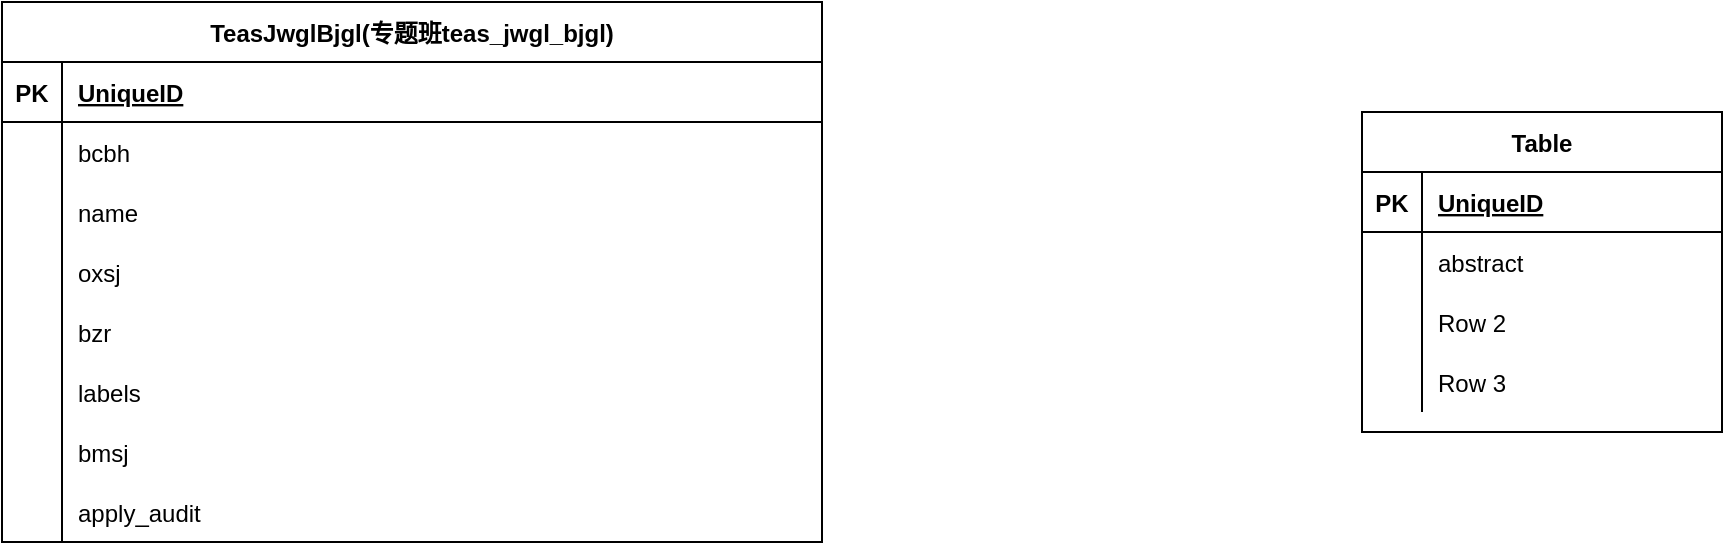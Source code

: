 <mxfile version="14.6.13" type="device"><diagram id="-XT7lqVoC6-O75ZKK7OO" name="第 1 页"><mxGraphModel dx="1072" dy="792" grid="1" gridSize="10" guides="1" tooltips="1" connect="1" arrows="1" fold="1" page="1" pageScale="1" pageWidth="3300" pageHeight="4681" math="0" shadow="0"><root><mxCell id="0"/><mxCell id="1" parent="0"/><mxCell id="koLDO6SWNbWMgEQploEb-1" value="TeasJwglBjgl(专题班teas_jwgl_bjgl)" style="shape=table;startSize=30;container=1;collapsible=1;childLayout=tableLayout;fixedRows=1;rowLines=0;fontStyle=1;align=center;resizeLast=1;" vertex="1" parent="1"><mxGeometry x="440" y="420" width="410" height="270" as="geometry"/></mxCell><mxCell id="koLDO6SWNbWMgEQploEb-2" value="" style="shape=partialRectangle;collapsible=0;dropTarget=0;pointerEvents=0;fillColor=none;top=0;left=0;bottom=1;right=0;points=[[0,0.5],[1,0.5]];portConstraint=eastwest;" vertex="1" parent="koLDO6SWNbWMgEQploEb-1"><mxGeometry y="30" width="410" height="30" as="geometry"/></mxCell><mxCell id="koLDO6SWNbWMgEQploEb-3" value="PK" style="shape=partialRectangle;connectable=0;fillColor=none;top=0;left=0;bottom=0;right=0;fontStyle=1;overflow=hidden;" vertex="1" parent="koLDO6SWNbWMgEQploEb-2"><mxGeometry width="30" height="30" as="geometry"/></mxCell><mxCell id="koLDO6SWNbWMgEQploEb-4" value="UniqueID" style="shape=partialRectangle;connectable=0;fillColor=none;top=0;left=0;bottom=0;right=0;align=left;spacingLeft=6;fontStyle=5;overflow=hidden;" vertex="1" parent="koLDO6SWNbWMgEQploEb-2"><mxGeometry x="30" width="380" height="30" as="geometry"/></mxCell><mxCell id="koLDO6SWNbWMgEQploEb-5" value="" style="shape=partialRectangle;collapsible=0;dropTarget=0;pointerEvents=0;fillColor=none;top=0;left=0;bottom=0;right=0;points=[[0,0.5],[1,0.5]];portConstraint=eastwest;" vertex="1" parent="koLDO6SWNbWMgEQploEb-1"><mxGeometry y="60" width="410" height="30" as="geometry"/></mxCell><mxCell id="koLDO6SWNbWMgEQploEb-6" value="" style="shape=partialRectangle;connectable=0;fillColor=none;top=0;left=0;bottom=0;right=0;editable=1;overflow=hidden;" vertex="1" parent="koLDO6SWNbWMgEQploEb-5"><mxGeometry width="30" height="30" as="geometry"/></mxCell><mxCell id="koLDO6SWNbWMgEQploEb-7" value="bcbh" style="shape=partialRectangle;connectable=0;fillColor=none;top=0;left=0;bottom=0;right=0;align=left;spacingLeft=6;overflow=hidden;" vertex="1" parent="koLDO6SWNbWMgEQploEb-5"><mxGeometry x="30" width="380" height="30" as="geometry"/></mxCell><mxCell id="koLDO6SWNbWMgEQploEb-8" value="" style="shape=partialRectangle;collapsible=0;dropTarget=0;pointerEvents=0;fillColor=none;top=0;left=0;bottom=0;right=0;points=[[0,0.5],[1,0.5]];portConstraint=eastwest;" vertex="1" parent="koLDO6SWNbWMgEQploEb-1"><mxGeometry y="90" width="410" height="30" as="geometry"/></mxCell><mxCell id="koLDO6SWNbWMgEQploEb-9" value="" style="shape=partialRectangle;connectable=0;fillColor=none;top=0;left=0;bottom=0;right=0;editable=1;overflow=hidden;" vertex="1" parent="koLDO6SWNbWMgEQploEb-8"><mxGeometry width="30" height="30" as="geometry"/></mxCell><mxCell id="koLDO6SWNbWMgEQploEb-10" value="name" style="shape=partialRectangle;connectable=0;fillColor=none;top=0;left=0;bottom=0;right=0;align=left;spacingLeft=6;overflow=hidden;" vertex="1" parent="koLDO6SWNbWMgEQploEb-8"><mxGeometry x="30" width="380" height="30" as="geometry"/></mxCell><mxCell id="koLDO6SWNbWMgEQploEb-11" value="" style="shape=partialRectangle;collapsible=0;dropTarget=0;pointerEvents=0;fillColor=none;top=0;left=0;bottom=0;right=0;points=[[0,0.5],[1,0.5]];portConstraint=eastwest;" vertex="1" parent="koLDO6SWNbWMgEQploEb-1"><mxGeometry y="120" width="410" height="30" as="geometry"/></mxCell><mxCell id="koLDO6SWNbWMgEQploEb-12" value="" style="shape=partialRectangle;connectable=0;fillColor=none;top=0;left=0;bottom=0;right=0;editable=1;overflow=hidden;" vertex="1" parent="koLDO6SWNbWMgEQploEb-11"><mxGeometry width="30" height="30" as="geometry"/></mxCell><mxCell id="koLDO6SWNbWMgEQploEb-13" value="oxsj" style="shape=partialRectangle;connectable=0;fillColor=none;top=0;left=0;bottom=0;right=0;align=left;spacingLeft=6;overflow=hidden;" vertex="1" parent="koLDO6SWNbWMgEQploEb-11"><mxGeometry x="30" width="380" height="30" as="geometry"/></mxCell><mxCell id="koLDO6SWNbWMgEQploEb-14" value="" style="shape=partialRectangle;collapsible=0;dropTarget=0;pointerEvents=0;fillColor=none;top=0;left=0;bottom=0;right=0;points=[[0,0.5],[1,0.5]];portConstraint=eastwest;" vertex="1" parent="koLDO6SWNbWMgEQploEb-1"><mxGeometry y="150" width="410" height="30" as="geometry"/></mxCell><mxCell id="koLDO6SWNbWMgEQploEb-15" value="" style="shape=partialRectangle;connectable=0;fillColor=none;top=0;left=0;bottom=0;right=0;editable=1;overflow=hidden;" vertex="1" parent="koLDO6SWNbWMgEQploEb-14"><mxGeometry width="30" height="30" as="geometry"/></mxCell><mxCell id="koLDO6SWNbWMgEQploEb-16" value="bzr" style="shape=partialRectangle;connectable=0;fillColor=none;top=0;left=0;bottom=0;right=0;align=left;spacingLeft=6;overflow=hidden;" vertex="1" parent="koLDO6SWNbWMgEQploEb-14"><mxGeometry x="30" width="380" height="30" as="geometry"/></mxCell><mxCell id="koLDO6SWNbWMgEQploEb-17" value="" style="shape=partialRectangle;collapsible=0;dropTarget=0;pointerEvents=0;fillColor=none;top=0;left=0;bottom=0;right=0;points=[[0,0.5],[1,0.5]];portConstraint=eastwest;" vertex="1" parent="koLDO6SWNbWMgEQploEb-1"><mxGeometry y="180" width="410" height="30" as="geometry"/></mxCell><mxCell id="koLDO6SWNbWMgEQploEb-18" value="" style="shape=partialRectangle;connectable=0;fillColor=none;top=0;left=0;bottom=0;right=0;editable=1;overflow=hidden;" vertex="1" parent="koLDO6SWNbWMgEQploEb-17"><mxGeometry width="30" height="30" as="geometry"/></mxCell><mxCell id="koLDO6SWNbWMgEQploEb-19" value="labels" style="shape=partialRectangle;connectable=0;fillColor=none;top=0;left=0;bottom=0;right=0;align=left;spacingLeft=6;overflow=hidden;" vertex="1" parent="koLDO6SWNbWMgEQploEb-17"><mxGeometry x="30" width="380" height="30" as="geometry"/></mxCell><mxCell id="koLDO6SWNbWMgEQploEb-20" value="" style="shape=partialRectangle;collapsible=0;dropTarget=0;pointerEvents=0;fillColor=none;top=0;left=0;bottom=0;right=0;points=[[0,0.5],[1,0.5]];portConstraint=eastwest;" vertex="1" parent="koLDO6SWNbWMgEQploEb-1"><mxGeometry y="210" width="410" height="30" as="geometry"/></mxCell><mxCell id="koLDO6SWNbWMgEQploEb-21" value="" style="shape=partialRectangle;connectable=0;fillColor=none;top=0;left=0;bottom=0;right=0;editable=1;overflow=hidden;" vertex="1" parent="koLDO6SWNbWMgEQploEb-20"><mxGeometry width="30" height="30" as="geometry"/></mxCell><mxCell id="koLDO6SWNbWMgEQploEb-22" value="bmsj" style="shape=partialRectangle;connectable=0;fillColor=none;top=0;left=0;bottom=0;right=0;align=left;spacingLeft=6;overflow=hidden;" vertex="1" parent="koLDO6SWNbWMgEQploEb-20"><mxGeometry x="30" width="380" height="30" as="geometry"/></mxCell><mxCell id="koLDO6SWNbWMgEQploEb-23" value="" style="shape=partialRectangle;collapsible=0;dropTarget=0;pointerEvents=0;fillColor=none;top=0;left=0;bottom=0;right=0;points=[[0,0.5],[1,0.5]];portConstraint=eastwest;" vertex="1" parent="koLDO6SWNbWMgEQploEb-1"><mxGeometry y="240" width="410" height="30" as="geometry"/></mxCell><mxCell id="koLDO6SWNbWMgEQploEb-24" value="" style="shape=partialRectangle;connectable=0;fillColor=none;top=0;left=0;bottom=0;right=0;editable=1;overflow=hidden;" vertex="1" parent="koLDO6SWNbWMgEQploEb-23"><mxGeometry width="30" height="30" as="geometry"/></mxCell><mxCell id="koLDO6SWNbWMgEQploEb-25" value="apply_audit" style="shape=partialRectangle;connectable=0;fillColor=none;top=0;left=0;bottom=0;right=0;align=left;spacingLeft=6;overflow=hidden;" vertex="1" parent="koLDO6SWNbWMgEQploEb-23"><mxGeometry x="30" width="380" height="30" as="geometry"/></mxCell><mxCell id="koLDO6SWNbWMgEQploEb-26" value="Table" style="shape=table;startSize=30;container=1;collapsible=1;childLayout=tableLayout;fixedRows=1;rowLines=0;fontStyle=1;align=center;resizeLast=1;" vertex="1" parent="1"><mxGeometry x="1120" y="475" width="180" height="160" as="geometry"/></mxCell><mxCell id="koLDO6SWNbWMgEQploEb-27" value="" style="shape=partialRectangle;collapsible=0;dropTarget=0;pointerEvents=0;fillColor=none;top=0;left=0;bottom=1;right=0;points=[[0,0.5],[1,0.5]];portConstraint=eastwest;" vertex="1" parent="koLDO6SWNbWMgEQploEb-26"><mxGeometry y="30" width="180" height="30" as="geometry"/></mxCell><mxCell id="koLDO6SWNbWMgEQploEb-28" value="PK" style="shape=partialRectangle;connectable=0;fillColor=none;top=0;left=0;bottom=0;right=0;fontStyle=1;overflow=hidden;" vertex="1" parent="koLDO6SWNbWMgEQploEb-27"><mxGeometry width="30" height="30" as="geometry"/></mxCell><mxCell id="koLDO6SWNbWMgEQploEb-29" value="UniqueID" style="shape=partialRectangle;connectable=0;fillColor=none;top=0;left=0;bottom=0;right=0;align=left;spacingLeft=6;fontStyle=5;overflow=hidden;" vertex="1" parent="koLDO6SWNbWMgEQploEb-27"><mxGeometry x="30" width="150" height="30" as="geometry"/></mxCell><mxCell id="koLDO6SWNbWMgEQploEb-30" value="" style="shape=partialRectangle;collapsible=0;dropTarget=0;pointerEvents=0;fillColor=none;top=0;left=0;bottom=0;right=0;points=[[0,0.5],[1,0.5]];portConstraint=eastwest;" vertex="1" parent="koLDO6SWNbWMgEQploEb-26"><mxGeometry y="60" width="180" height="30" as="geometry"/></mxCell><mxCell id="koLDO6SWNbWMgEQploEb-31" value="" style="shape=partialRectangle;connectable=0;fillColor=none;top=0;left=0;bottom=0;right=0;editable=1;overflow=hidden;" vertex="1" parent="koLDO6SWNbWMgEQploEb-30"><mxGeometry width="30" height="30" as="geometry"/></mxCell><mxCell id="koLDO6SWNbWMgEQploEb-32" value="abstract" style="shape=partialRectangle;connectable=0;fillColor=none;top=0;left=0;bottom=0;right=0;align=left;spacingLeft=6;overflow=hidden;" vertex="1" parent="koLDO6SWNbWMgEQploEb-30"><mxGeometry x="30" width="150" height="30" as="geometry"/></mxCell><mxCell id="koLDO6SWNbWMgEQploEb-33" value="" style="shape=partialRectangle;collapsible=0;dropTarget=0;pointerEvents=0;fillColor=none;top=0;left=0;bottom=0;right=0;points=[[0,0.5],[1,0.5]];portConstraint=eastwest;" vertex="1" parent="koLDO6SWNbWMgEQploEb-26"><mxGeometry y="90" width="180" height="30" as="geometry"/></mxCell><mxCell id="koLDO6SWNbWMgEQploEb-34" value="" style="shape=partialRectangle;connectable=0;fillColor=none;top=0;left=0;bottom=0;right=0;editable=1;overflow=hidden;" vertex="1" parent="koLDO6SWNbWMgEQploEb-33"><mxGeometry width="30" height="30" as="geometry"/></mxCell><mxCell id="koLDO6SWNbWMgEQploEb-35" value="Row 2" style="shape=partialRectangle;connectable=0;fillColor=none;top=0;left=0;bottom=0;right=0;align=left;spacingLeft=6;overflow=hidden;" vertex="1" parent="koLDO6SWNbWMgEQploEb-33"><mxGeometry x="30" width="150" height="30" as="geometry"/></mxCell><mxCell id="koLDO6SWNbWMgEQploEb-36" value="" style="shape=partialRectangle;collapsible=0;dropTarget=0;pointerEvents=0;fillColor=none;top=0;left=0;bottom=0;right=0;points=[[0,0.5],[1,0.5]];portConstraint=eastwest;" vertex="1" parent="koLDO6SWNbWMgEQploEb-26"><mxGeometry y="120" width="180" height="30" as="geometry"/></mxCell><mxCell id="koLDO6SWNbWMgEQploEb-37" value="" style="shape=partialRectangle;connectable=0;fillColor=none;top=0;left=0;bottom=0;right=0;editable=1;overflow=hidden;" vertex="1" parent="koLDO6SWNbWMgEQploEb-36"><mxGeometry width="30" height="30" as="geometry"/></mxCell><mxCell id="koLDO6SWNbWMgEQploEb-38" value="Row 3" style="shape=partialRectangle;connectable=0;fillColor=none;top=0;left=0;bottom=0;right=0;align=left;spacingLeft=6;overflow=hidden;" vertex="1" parent="koLDO6SWNbWMgEQploEb-36"><mxGeometry x="30" width="150" height="30" as="geometry"/></mxCell></root></mxGraphModel></diagram></mxfile>